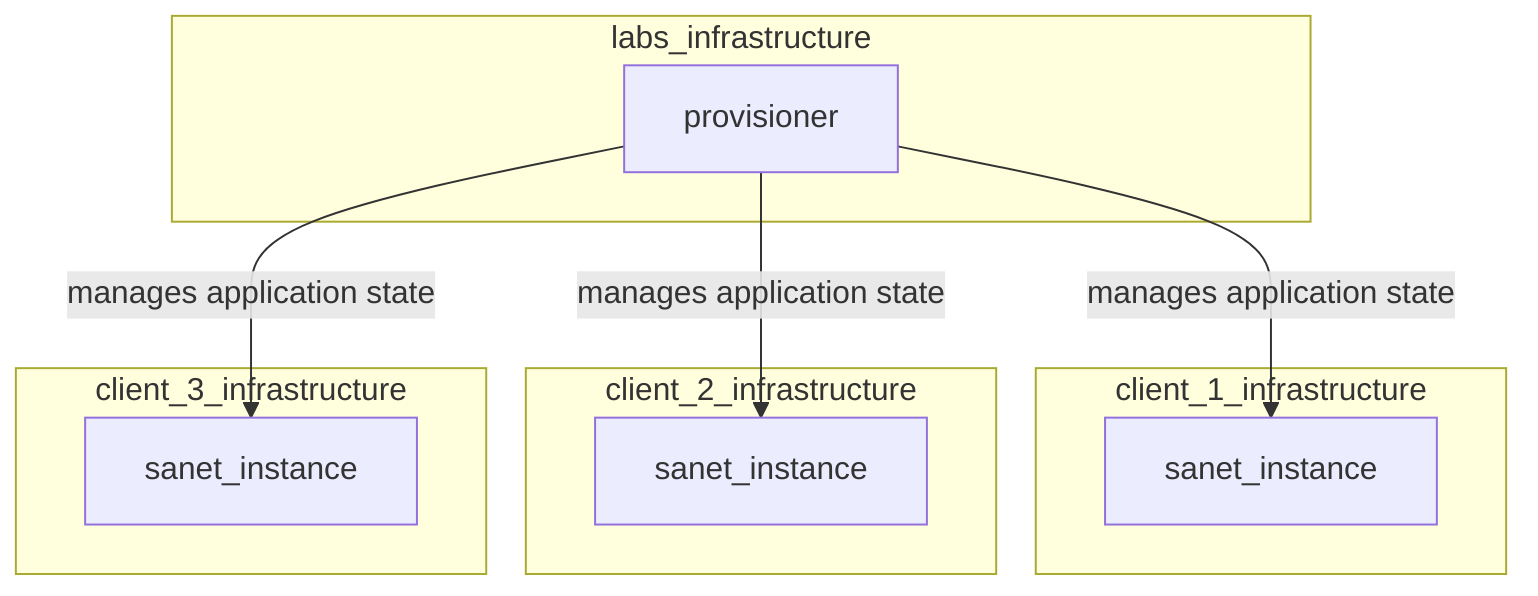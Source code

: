 ---
config:
  layout: "classic"
---
flowchart TD
subgraph labs_infrastructure
A[provisioner]
end
subgraph client_1_infrastructure
B[sanet_instance]
end
subgraph client_2_infrastructure
C[sanet_instance]
end
subgraph client_3_infrastructure
D[sanet_instance]
end

A --manages application state--> B & C & D
